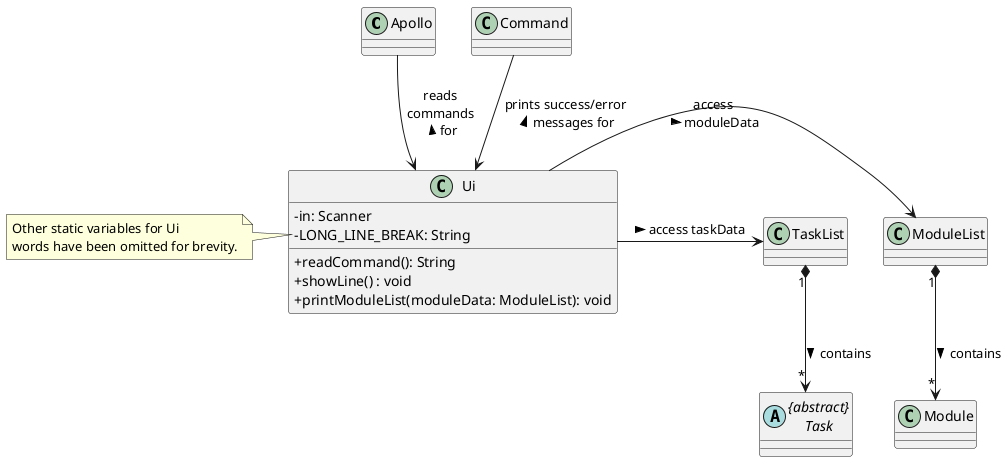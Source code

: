 @startuml
'https://plantuml.com/class-diagram

skinparam classAttributeIconSize 0

Apollo --> Ui : reads \ncommands \nfor <
Command --> Ui : prints success/error \nmessages for <

class Ui {
- in: Scanner
- LONG_LINE_BREAK: String
+ readCommand(): String
+ showLine() : void
+ printModuleList(moduleData: ModuleList): void

}

note left of Ui::LONG_LINE_BREAK
    Other static variables for Ui
    words have been omitted for brevity.
end note

Ui -> ModuleList : access \nmoduleData >
ModuleList "1" *--> "*" Module : contains >

abstract class "{abstract}\nTask" as Task
Ui -> TaskList : access taskData >
TaskList "1" *--> "*" Task : contains >

@enduml